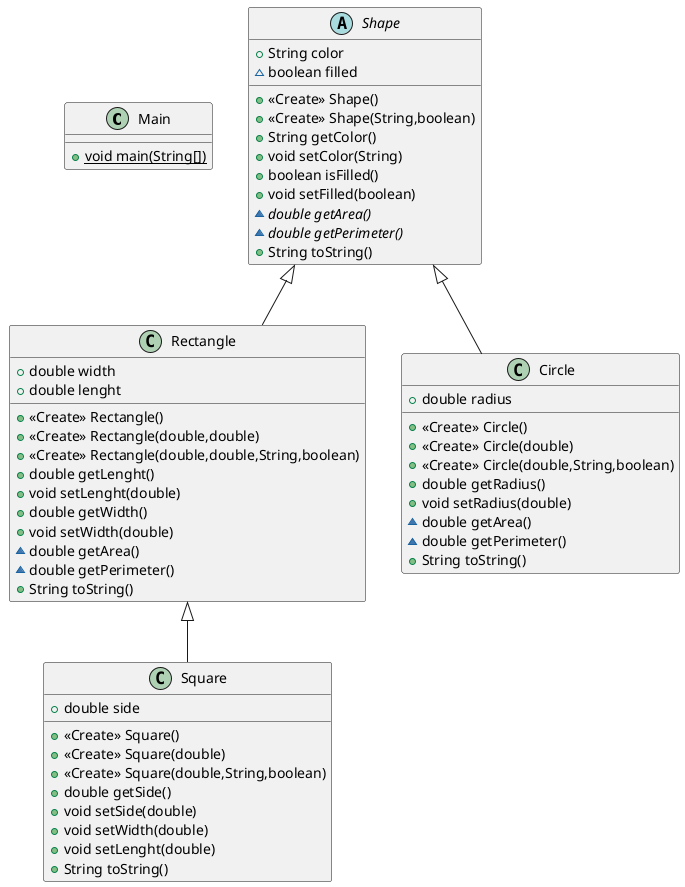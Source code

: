 @startuml
class Main {
+ {static} void main(String[])
}
class Rectangle {
+ double width
+ double lenght
+ <<Create>> Rectangle()
+ <<Create>> Rectangle(double,double)
+ <<Create>> Rectangle(double,double,String,boolean)
+ double getLenght()
+ void setLenght(double)
+ double getWidth()
+ void setWidth(double)
~ double getArea()
~ double getPerimeter()
+ String toString()
}
class Circle {
+ double radius
+ <<Create>> Circle()
+ <<Create>> Circle(double)
+ <<Create>> Circle(double,String,boolean)
+ double getRadius()
+ void setRadius(double)
~ double getArea()
~ double getPerimeter()
+ String toString()
}
class Square {
+ double side
+ <<Create>> Square()
+ <<Create>> Square(double)
+ <<Create>> Square(double,String,boolean)
+ double getSide()
+ void setSide(double)
+ void setWidth(double)
+ void setLenght(double)
+ String toString()
}
abstract class Shape {
+ String color
~ boolean filled
+ <<Create>> Shape()
+ <<Create>> Shape(String,boolean)
+ String getColor()
+ void setColor(String)
+ boolean isFilled()
+ void setFilled(boolean)
~ {abstract}double getArea()
~ {abstract}double getPerimeter()
+ String toString()
}


Shape <|-- Rectangle
Shape <|-- Circle
Rectangle <|-- Square
@enduml